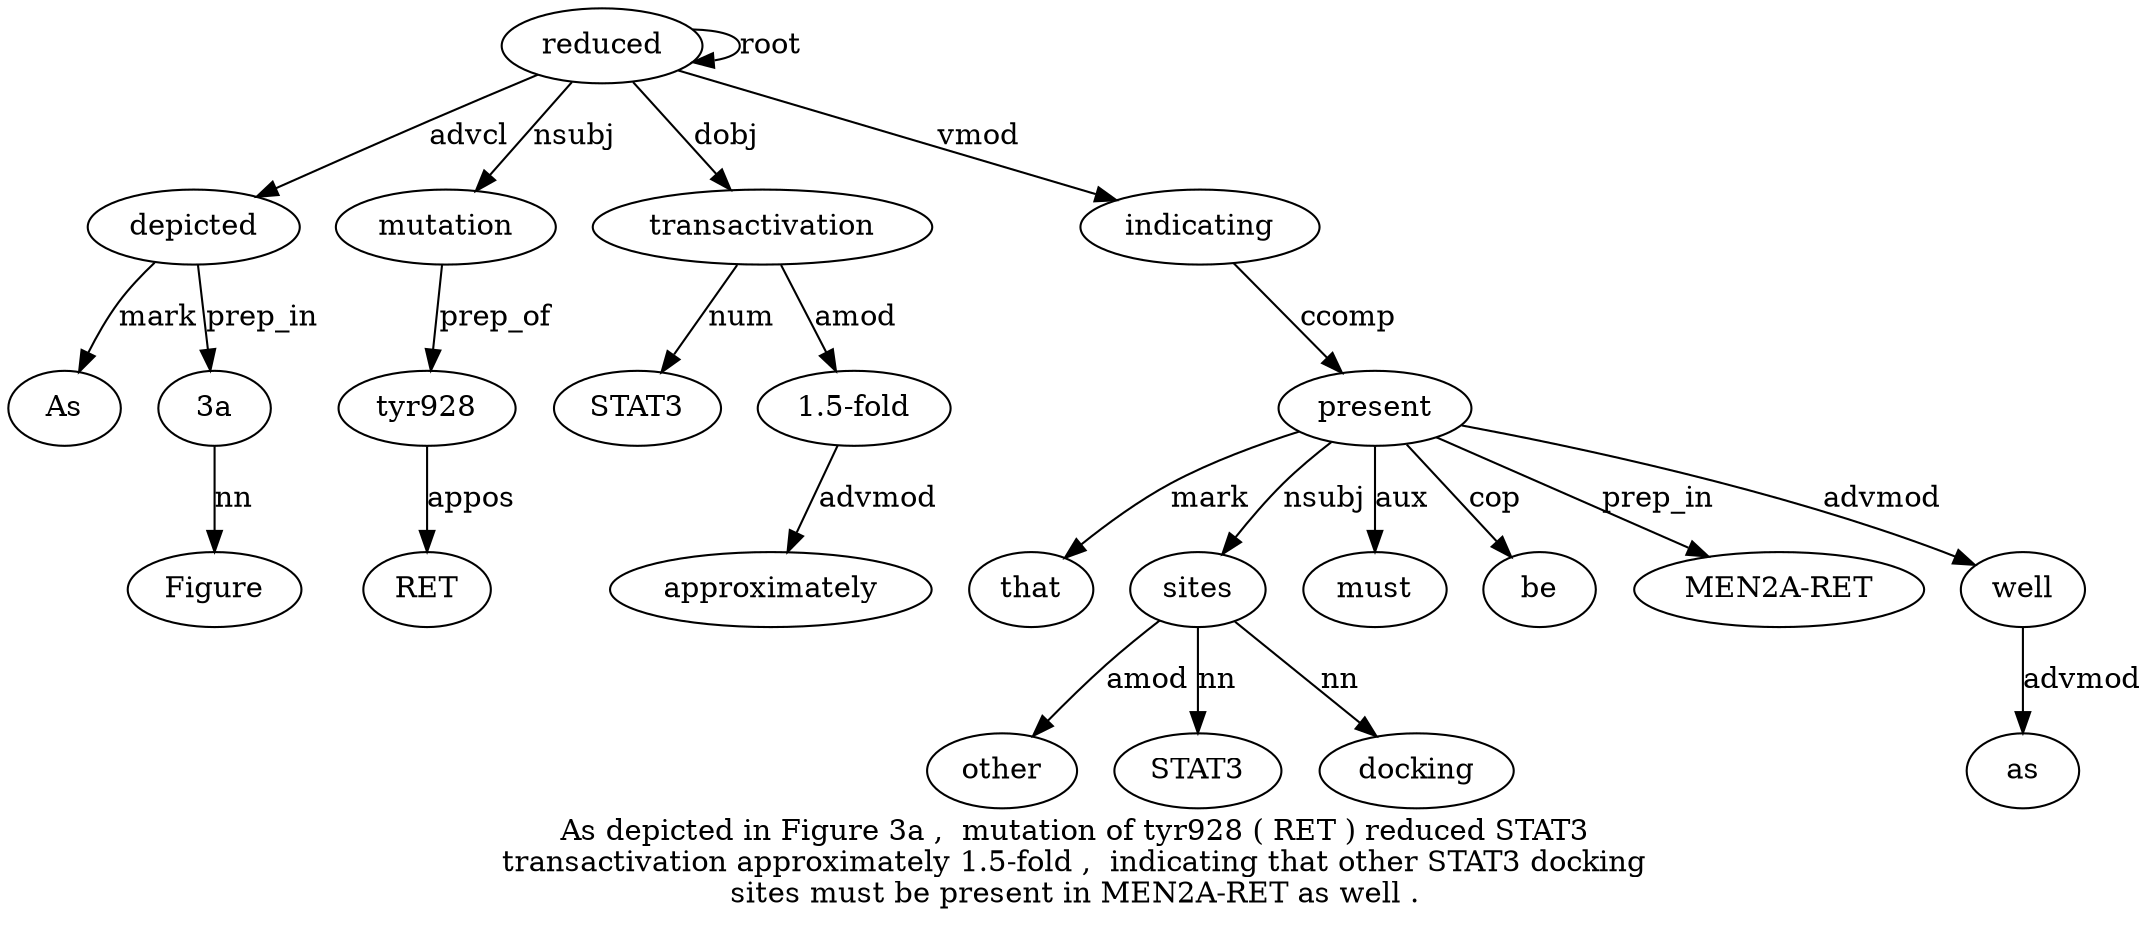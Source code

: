 digraph "As depicted in Figure 3a ,  mutation of tyr928 ( RET ) reduced STAT3 transactivation approximately 1.5-fold ,  indicating that other STAT3 docking sites must be present in MEN2A-RET as well ." {
label="As depicted in Figure 3a ,  mutation of tyr928 ( RET ) reduced STAT3
transactivation approximately 1.5-fold ,  indicating that other STAT3 docking
sites must be present in MEN2A-RET as well .";
depicted2 [style=filled, fillcolor=white, label=depicted];
As1 [style=filled, fillcolor=white, label=As];
depicted2 -> As1  [label=mark];
reduced13 [style=filled, fillcolor=white, label=reduced];
reduced13 -> depicted2  [label=advcl];
"3a5" [style=filled, fillcolor=white, label="3a"];
Figure4 [style=filled, fillcolor=white, label=Figure];
"3a5" -> Figure4  [label=nn];
depicted2 -> "3a5"  [label=prep_in];
mutation7 [style=filled, fillcolor=white, label=mutation];
reduced13 -> mutation7  [label=nsubj];
tyr928 [style=filled, fillcolor=white, label=tyr928];
mutation7 -> tyr928  [label=prep_of];
RET11 [style=filled, fillcolor=white, label=RET];
tyr928 -> RET11  [label=appos];
reduced13 -> reduced13  [label=root];
transactivation15 [style=filled, fillcolor=white, label=transactivation];
STAT314 [style=filled, fillcolor=white, label=STAT3];
transactivation15 -> STAT314  [label=num];
reduced13 -> transactivation15  [label=dobj];
"1.5-fold7" [style=filled, fillcolor=white, label="1.5-fold"];
approximately16 [style=filled, fillcolor=white, label=approximately];
"1.5-fold7" -> approximately16  [label=advmod];
transactivation15 -> "1.5-fold7"  [label=amod];
indicating19 [style=filled, fillcolor=white, label=indicating];
reduced13 -> indicating19  [label=vmod];
present27 [style=filled, fillcolor=white, label=present];
that20 [style=filled, fillcolor=white, label=that];
present27 -> that20  [label=mark];
sites24 [style=filled, fillcolor=white, label=sites];
other21 [style=filled, fillcolor=white, label=other];
sites24 -> other21  [label=amod];
STAT322 [style=filled, fillcolor=white, label=STAT3];
sites24 -> STAT322  [label=nn];
docking23 [style=filled, fillcolor=white, label=docking];
sites24 -> docking23  [label=nn];
present27 -> sites24  [label=nsubj];
must25 [style=filled, fillcolor=white, label=must];
present27 -> must25  [label=aux];
be26 [style=filled, fillcolor=white, label=be];
present27 -> be26  [label=cop];
indicating19 -> present27  [label=ccomp];
"MEN2A-RET9" [style=filled, fillcolor=white, label="MEN2A-RET"];
present27 -> "MEN2A-RET9"  [label=prep_in];
well31 [style=filled, fillcolor=white, label=well];
as30 [style=filled, fillcolor=white, label=as];
well31 -> as30  [label=advmod];
present27 -> well31  [label=advmod];
}
